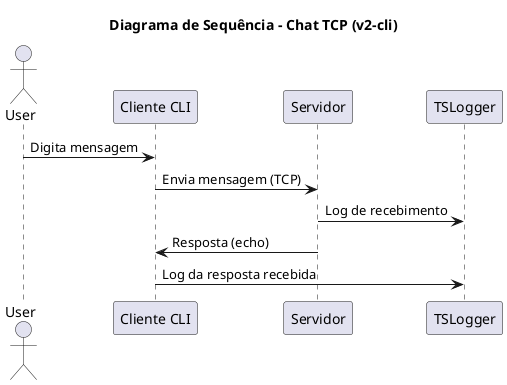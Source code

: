 @startuml
title Diagrama de Sequência - Chat TCP (v2-cli)

actor User
participant "Cliente CLI" as C
participant "Servidor" as S
participant "TSLogger" as L

User -> C: Digita mensagem
C -> S: Envia mensagem (TCP)
S -> L: Log de recebimento
S -> C: Resposta (echo)
C -> L: Log da resposta recebida
@enduml
